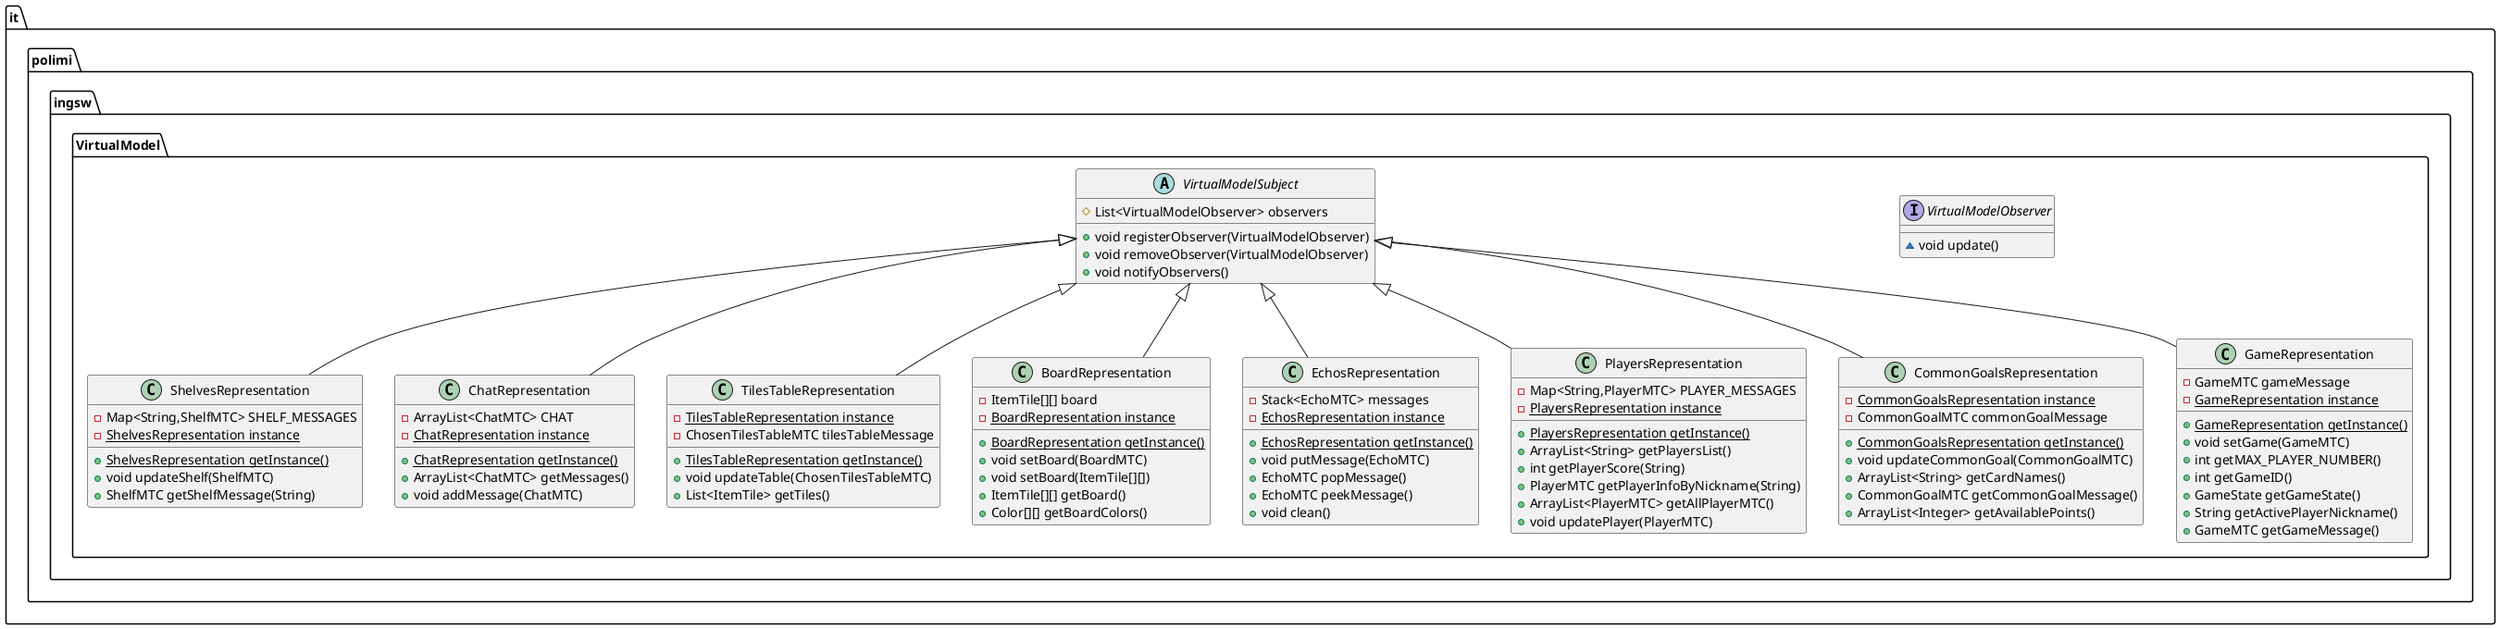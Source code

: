 @startuml
class it.polimi.ingsw.VirtualModel.ShelvesRepresentation {
- Map<String,ShelfMTC> SHELF_MESSAGES
- {static} ShelvesRepresentation instance
+ {static} ShelvesRepresentation getInstance()
+ void updateShelf(ShelfMTC)
+ ShelfMTC getShelfMessage(String)
}
class it.polimi.ingsw.VirtualModel.ChatRepresentation {
- ArrayList<ChatMTC> CHAT
- {static} ChatRepresentation instance
+ {static} ChatRepresentation getInstance()
+ ArrayList<ChatMTC> getMessages()
+ void addMessage(ChatMTC)
}
interface it.polimi.ingsw.VirtualModel.VirtualModelObserver {
~ void update()
}
class it.polimi.ingsw.VirtualModel.TilesTableRepresentation {
- {static} TilesTableRepresentation instance
- ChosenTilesTableMTC tilesTableMessage
+ {static} TilesTableRepresentation getInstance()
+ void updateTable(ChosenTilesTableMTC)
+ List<ItemTile> getTiles()
}
abstract class it.polimi.ingsw.VirtualModel.VirtualModelSubject {
# List<VirtualModelObserver> observers
+ void registerObserver(VirtualModelObserver)
+ void removeObserver(VirtualModelObserver)
+ void notifyObservers()
}
class it.polimi.ingsw.VirtualModel.BoardRepresentation {
- ItemTile[][] board
- {static} BoardRepresentation instance
+ {static} BoardRepresentation getInstance()
+ void setBoard(BoardMTC)
+ void setBoard(ItemTile[][])
+ ItemTile[][] getBoard()
+ Color[][] getBoardColors()
}
class it.polimi.ingsw.VirtualModel.EchosRepresentation {
- Stack<EchoMTC> messages
- {static} EchosRepresentation instance
+ {static} EchosRepresentation getInstance()
+ void putMessage(EchoMTC)
+ EchoMTC popMessage()
+ EchoMTC peekMessage()
+ void clean()
}
class it.polimi.ingsw.VirtualModel.PlayersRepresentation {
- Map<String,PlayerMTC> PLAYER_MESSAGES
- {static} PlayersRepresentation instance
+ {static} PlayersRepresentation getInstance()
+ ArrayList<String> getPlayersList()
+ int getPlayerScore(String)
+ PlayerMTC getPlayerInfoByNickname(String)
+ ArrayList<PlayerMTC> getAllPlayerMTC()
+ void updatePlayer(PlayerMTC)
}
class it.polimi.ingsw.VirtualModel.CommonGoalsRepresentation {
- {static} CommonGoalsRepresentation instance
- CommonGoalMTC commonGoalMessage
+ {static} CommonGoalsRepresentation getInstance()
+ void updateCommonGoal(CommonGoalMTC)
+ ArrayList<String> getCardNames()
+ CommonGoalMTC getCommonGoalMessage()
+ ArrayList<Integer> getAvailablePoints()
}
class it.polimi.ingsw.VirtualModel.GameRepresentation {
- GameMTC gameMessage
- {static} GameRepresentation instance
+ {static} GameRepresentation getInstance()
+ void setGame(GameMTC)
+ int getMAX_PLAYER_NUMBER()
+ int getGameID()
+ GameState getGameState()
+ String getActivePlayerNickname()
+ GameMTC getGameMessage()
}


it.polimi.ingsw.VirtualModel.VirtualModelSubject <|-- it.polimi.ingsw.VirtualModel.ShelvesRepresentation
it.polimi.ingsw.VirtualModel.VirtualModelSubject <|-- it.polimi.ingsw.VirtualModel.ChatRepresentation
it.polimi.ingsw.VirtualModel.VirtualModelSubject <|-- it.polimi.ingsw.VirtualModel.TilesTableRepresentation
it.polimi.ingsw.VirtualModel.VirtualModelSubject <|-- it.polimi.ingsw.VirtualModel.BoardRepresentation
it.polimi.ingsw.VirtualModel.VirtualModelSubject <|-- it.polimi.ingsw.VirtualModel.EchosRepresentation
it.polimi.ingsw.VirtualModel.VirtualModelSubject <|-- it.polimi.ingsw.VirtualModel.PlayersRepresentation
it.polimi.ingsw.VirtualModel.VirtualModelSubject <|-- it.polimi.ingsw.VirtualModel.CommonGoalsRepresentation
it.polimi.ingsw.VirtualModel.VirtualModelSubject <|-- it.polimi.ingsw.VirtualModel.GameRepresentation
@enduml
